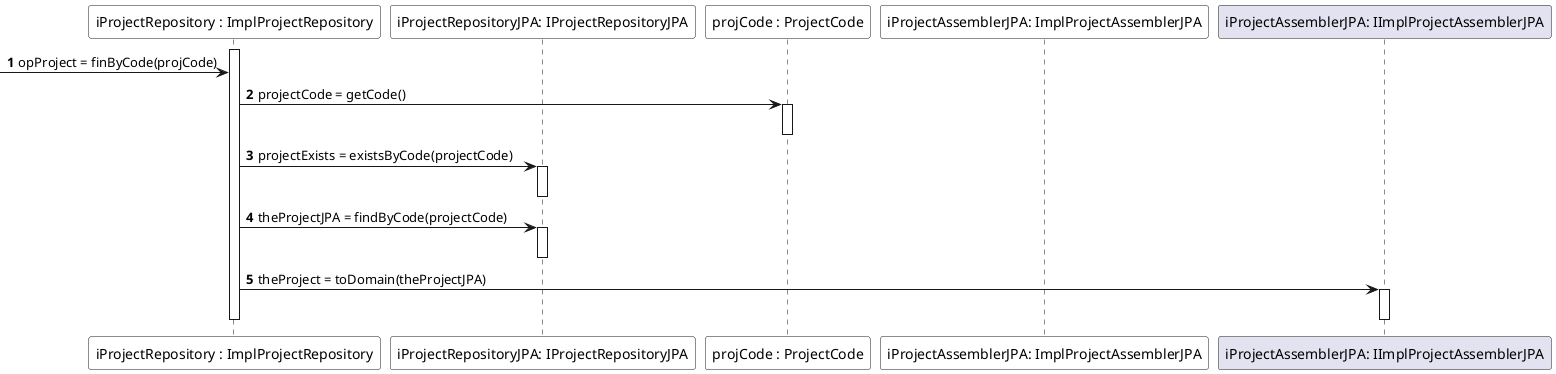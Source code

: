 @startuml
autonumber

participant "iProjectRepository : ImplProjectRepository" #FFFFFF
activate "iProjectRepository : ImplProjectRepository"
participant "iProjectRepositoryJPA: IProjectRepositoryJPA" #FFFFFF
participant  "projCode : ProjectCode" #FFFFFF
participant "iProjectAssemblerJPA: ImplProjectAssemblerJPA" #FFFFFF

-> "iProjectRepository : ImplProjectRepository" : opProject = finByCode(projCode)
"iProjectRepository : ImplProjectRepository" -> "projCode : ProjectCode" ++ : projectCode = getCode()
deactivate
"iProjectRepository : ImplProjectRepository" -> "iProjectRepositoryJPA: IProjectRepositoryJPA" ++ : projectExists = existsByCode(projectCode)
deactivate
"iProjectRepository : ImplProjectRepository" -> "iProjectRepositoryJPA: IProjectRepositoryJPA" ++ : theProjectJPA = findByCode(projectCode)
deactivate
"iProjectRepository : ImplProjectRepository" -> "iProjectAssemblerJPA: IImplProjectAssemblerJPA" ++ : theProject = toDomain(theProjectJPA)
deactivate
deactivate "iProjectRepository : ImplProjectRepository"



@enduml